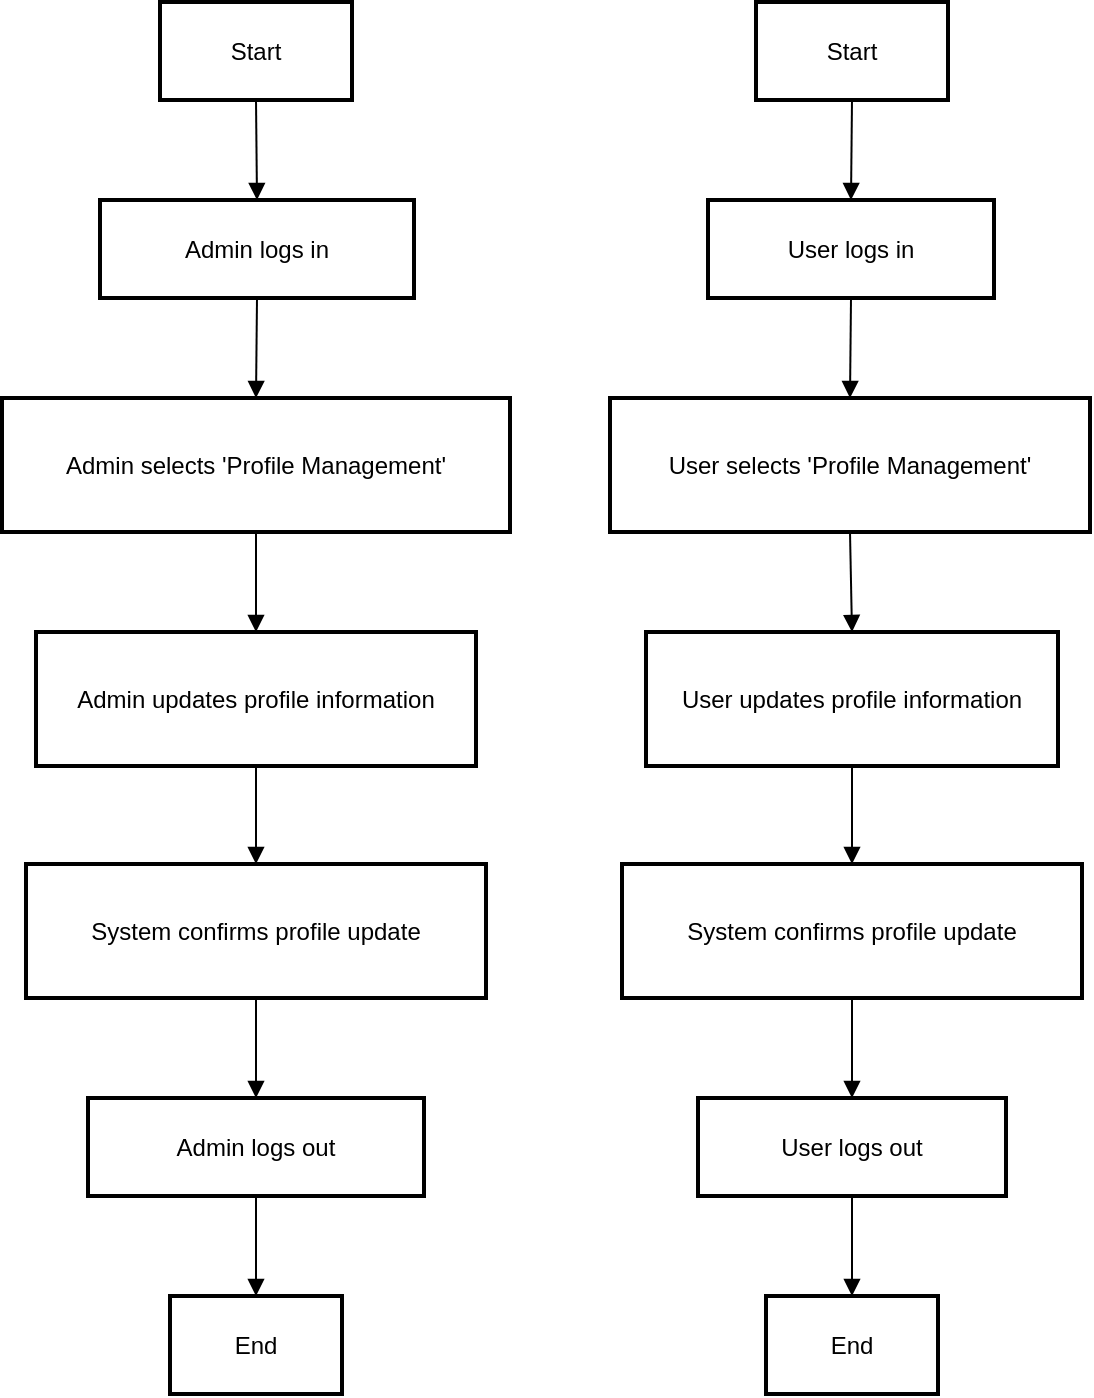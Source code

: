 <mxfile version="24.7.17">
  <diagram name="Page-1" id="XgG_xjh43i2Vyrhk6RX4">
    <mxGraphModel dx="1434" dy="746" grid="1" gridSize="10" guides="1" tooltips="1" connect="1" arrows="1" fold="1" page="1" pageScale="1" pageWidth="850" pageHeight="1100" math="0" shadow="0">
      <root>
        <mxCell id="0" />
        <mxCell id="1" parent="0" />
        <mxCell id="TBQKdWudNoXi5hGGvUQc-1" value="Start" style="whiteSpace=wrap;strokeWidth=2;" vertex="1" parent="1">
          <mxGeometry x="99" y="20" width="96" height="49" as="geometry" />
        </mxCell>
        <mxCell id="TBQKdWudNoXi5hGGvUQc-2" value="Admin logs in" style="whiteSpace=wrap;strokeWidth=2;" vertex="1" parent="1">
          <mxGeometry x="69" y="119" width="157" height="49" as="geometry" />
        </mxCell>
        <mxCell id="TBQKdWudNoXi5hGGvUQc-3" value="Admin selects &#39;Profile Management&#39;" style="whiteSpace=wrap;strokeWidth=2;" vertex="1" parent="1">
          <mxGeometry x="20" y="218" width="254" height="67" as="geometry" />
        </mxCell>
        <mxCell id="TBQKdWudNoXi5hGGvUQc-4" value="Admin updates profile information" style="whiteSpace=wrap;strokeWidth=2;" vertex="1" parent="1">
          <mxGeometry x="37" y="335" width="220" height="67" as="geometry" />
        </mxCell>
        <mxCell id="TBQKdWudNoXi5hGGvUQc-5" value="System confirms profile update" style="whiteSpace=wrap;strokeWidth=2;" vertex="1" parent="1">
          <mxGeometry x="32" y="451" width="230" height="67" as="geometry" />
        </mxCell>
        <mxCell id="TBQKdWudNoXi5hGGvUQc-6" value="Admin logs out" style="whiteSpace=wrap;strokeWidth=2;" vertex="1" parent="1">
          <mxGeometry x="63" y="568" width="168" height="49" as="geometry" />
        </mxCell>
        <mxCell id="TBQKdWudNoXi5hGGvUQc-7" value="End" style="whiteSpace=wrap;strokeWidth=2;" vertex="1" parent="1">
          <mxGeometry x="104" y="667" width="86" height="49" as="geometry" />
        </mxCell>
        <mxCell id="TBQKdWudNoXi5hGGvUQc-8" value="Start" style="whiteSpace=wrap;strokeWidth=2;" vertex="1" parent="1">
          <mxGeometry x="397" y="20" width="96" height="49" as="geometry" />
        </mxCell>
        <mxCell id="TBQKdWudNoXi5hGGvUQc-9" value="User logs in" style="whiteSpace=wrap;strokeWidth=2;" vertex="1" parent="1">
          <mxGeometry x="373" y="119" width="143" height="49" as="geometry" />
        </mxCell>
        <mxCell id="TBQKdWudNoXi5hGGvUQc-10" value="User selects &#39;Profile Management&#39;" style="whiteSpace=wrap;strokeWidth=2;" vertex="1" parent="1">
          <mxGeometry x="324" y="218" width="240" height="67" as="geometry" />
        </mxCell>
        <mxCell id="TBQKdWudNoXi5hGGvUQc-11" value="User updates profile information" style="whiteSpace=wrap;strokeWidth=2;" vertex="1" parent="1">
          <mxGeometry x="342" y="335" width="206" height="67" as="geometry" />
        </mxCell>
        <mxCell id="TBQKdWudNoXi5hGGvUQc-12" value="System confirms profile update" style="whiteSpace=wrap;strokeWidth=2;" vertex="1" parent="1">
          <mxGeometry x="330" y="451" width="230" height="67" as="geometry" />
        </mxCell>
        <mxCell id="TBQKdWudNoXi5hGGvUQc-13" value="User logs out" style="whiteSpace=wrap;strokeWidth=2;" vertex="1" parent="1">
          <mxGeometry x="368" y="568" width="154" height="49" as="geometry" />
        </mxCell>
        <mxCell id="TBQKdWudNoXi5hGGvUQc-14" value="End" style="whiteSpace=wrap;strokeWidth=2;" vertex="1" parent="1">
          <mxGeometry x="402" y="667" width="86" height="49" as="geometry" />
        </mxCell>
        <mxCell id="TBQKdWudNoXi5hGGvUQc-15" value="" style="curved=1;startArrow=none;endArrow=block;exitX=0.5;exitY=1;entryX=0.5;entryY=0;rounded=0;" edge="1" parent="1" source="TBQKdWudNoXi5hGGvUQc-1" target="TBQKdWudNoXi5hGGvUQc-2">
          <mxGeometry relative="1" as="geometry">
            <Array as="points" />
          </mxGeometry>
        </mxCell>
        <mxCell id="TBQKdWudNoXi5hGGvUQc-16" value="" style="curved=1;startArrow=none;endArrow=block;exitX=0.5;exitY=1;entryX=0.5;entryY=0;rounded=0;" edge="1" parent="1" source="TBQKdWudNoXi5hGGvUQc-2" target="TBQKdWudNoXi5hGGvUQc-3">
          <mxGeometry relative="1" as="geometry">
            <Array as="points" />
          </mxGeometry>
        </mxCell>
        <mxCell id="TBQKdWudNoXi5hGGvUQc-17" value="" style="curved=1;startArrow=none;endArrow=block;exitX=0.5;exitY=0.99;entryX=0.5;entryY=-0.01;rounded=0;" edge="1" parent="1" source="TBQKdWudNoXi5hGGvUQc-3" target="TBQKdWudNoXi5hGGvUQc-4">
          <mxGeometry relative="1" as="geometry">
            <Array as="points" />
          </mxGeometry>
        </mxCell>
        <mxCell id="TBQKdWudNoXi5hGGvUQc-18" value="" style="curved=1;startArrow=none;endArrow=block;exitX=0.5;exitY=0.99;entryX=0.5;entryY=0;rounded=0;" edge="1" parent="1" source="TBQKdWudNoXi5hGGvUQc-4" target="TBQKdWudNoXi5hGGvUQc-5">
          <mxGeometry relative="1" as="geometry">
            <Array as="points" />
          </mxGeometry>
        </mxCell>
        <mxCell id="TBQKdWudNoXi5hGGvUQc-19" value="" style="curved=1;startArrow=none;endArrow=block;exitX=0.5;exitY=1;entryX=0.5;entryY=0;rounded=0;" edge="1" parent="1" source="TBQKdWudNoXi5hGGvUQc-5" target="TBQKdWudNoXi5hGGvUQc-6">
          <mxGeometry relative="1" as="geometry">
            <Array as="points" />
          </mxGeometry>
        </mxCell>
        <mxCell id="TBQKdWudNoXi5hGGvUQc-20" value="" style="curved=1;startArrow=none;endArrow=block;exitX=0.5;exitY=1;entryX=0.5;entryY=0;rounded=0;" edge="1" parent="1" source="TBQKdWudNoXi5hGGvUQc-6" target="TBQKdWudNoXi5hGGvUQc-7">
          <mxGeometry relative="1" as="geometry">
            <Array as="points" />
          </mxGeometry>
        </mxCell>
        <mxCell id="TBQKdWudNoXi5hGGvUQc-21" value="" style="curved=1;startArrow=none;endArrow=block;exitX=0.5;exitY=1;entryX=0.5;entryY=0;rounded=0;" edge="1" parent="1" source="TBQKdWudNoXi5hGGvUQc-8" target="TBQKdWudNoXi5hGGvUQc-9">
          <mxGeometry relative="1" as="geometry">
            <Array as="points" />
          </mxGeometry>
        </mxCell>
        <mxCell id="TBQKdWudNoXi5hGGvUQc-22" value="" style="curved=1;startArrow=none;endArrow=block;exitX=0.5;exitY=1;entryX=0.5;entryY=0;rounded=0;" edge="1" parent="1" source="TBQKdWudNoXi5hGGvUQc-9" target="TBQKdWudNoXi5hGGvUQc-10">
          <mxGeometry relative="1" as="geometry">
            <Array as="points" />
          </mxGeometry>
        </mxCell>
        <mxCell id="TBQKdWudNoXi5hGGvUQc-23" value="" style="curved=1;startArrow=none;endArrow=block;exitX=0.5;exitY=0.99;entryX=0.5;entryY=-0.01;rounded=0;" edge="1" parent="1" source="TBQKdWudNoXi5hGGvUQc-10" target="TBQKdWudNoXi5hGGvUQc-11">
          <mxGeometry relative="1" as="geometry">
            <Array as="points" />
          </mxGeometry>
        </mxCell>
        <mxCell id="TBQKdWudNoXi5hGGvUQc-24" value="" style="curved=1;startArrow=none;endArrow=block;exitX=0.5;exitY=0.99;entryX=0.5;entryY=0;rounded=0;" edge="1" parent="1" source="TBQKdWudNoXi5hGGvUQc-11" target="TBQKdWudNoXi5hGGvUQc-12">
          <mxGeometry relative="1" as="geometry">
            <Array as="points" />
          </mxGeometry>
        </mxCell>
        <mxCell id="TBQKdWudNoXi5hGGvUQc-25" value="" style="curved=1;startArrow=none;endArrow=block;exitX=0.5;exitY=1;entryX=0.5;entryY=0;rounded=0;" edge="1" parent="1" source="TBQKdWudNoXi5hGGvUQc-12" target="TBQKdWudNoXi5hGGvUQc-13">
          <mxGeometry relative="1" as="geometry">
            <Array as="points" />
          </mxGeometry>
        </mxCell>
        <mxCell id="TBQKdWudNoXi5hGGvUQc-26" value="" style="curved=1;startArrow=none;endArrow=block;exitX=0.5;exitY=1;entryX=0.5;entryY=0;rounded=0;" edge="1" parent="1" source="TBQKdWudNoXi5hGGvUQc-13" target="TBQKdWudNoXi5hGGvUQc-14">
          <mxGeometry relative="1" as="geometry">
            <Array as="points" />
          </mxGeometry>
        </mxCell>
      </root>
    </mxGraphModel>
  </diagram>
</mxfile>
